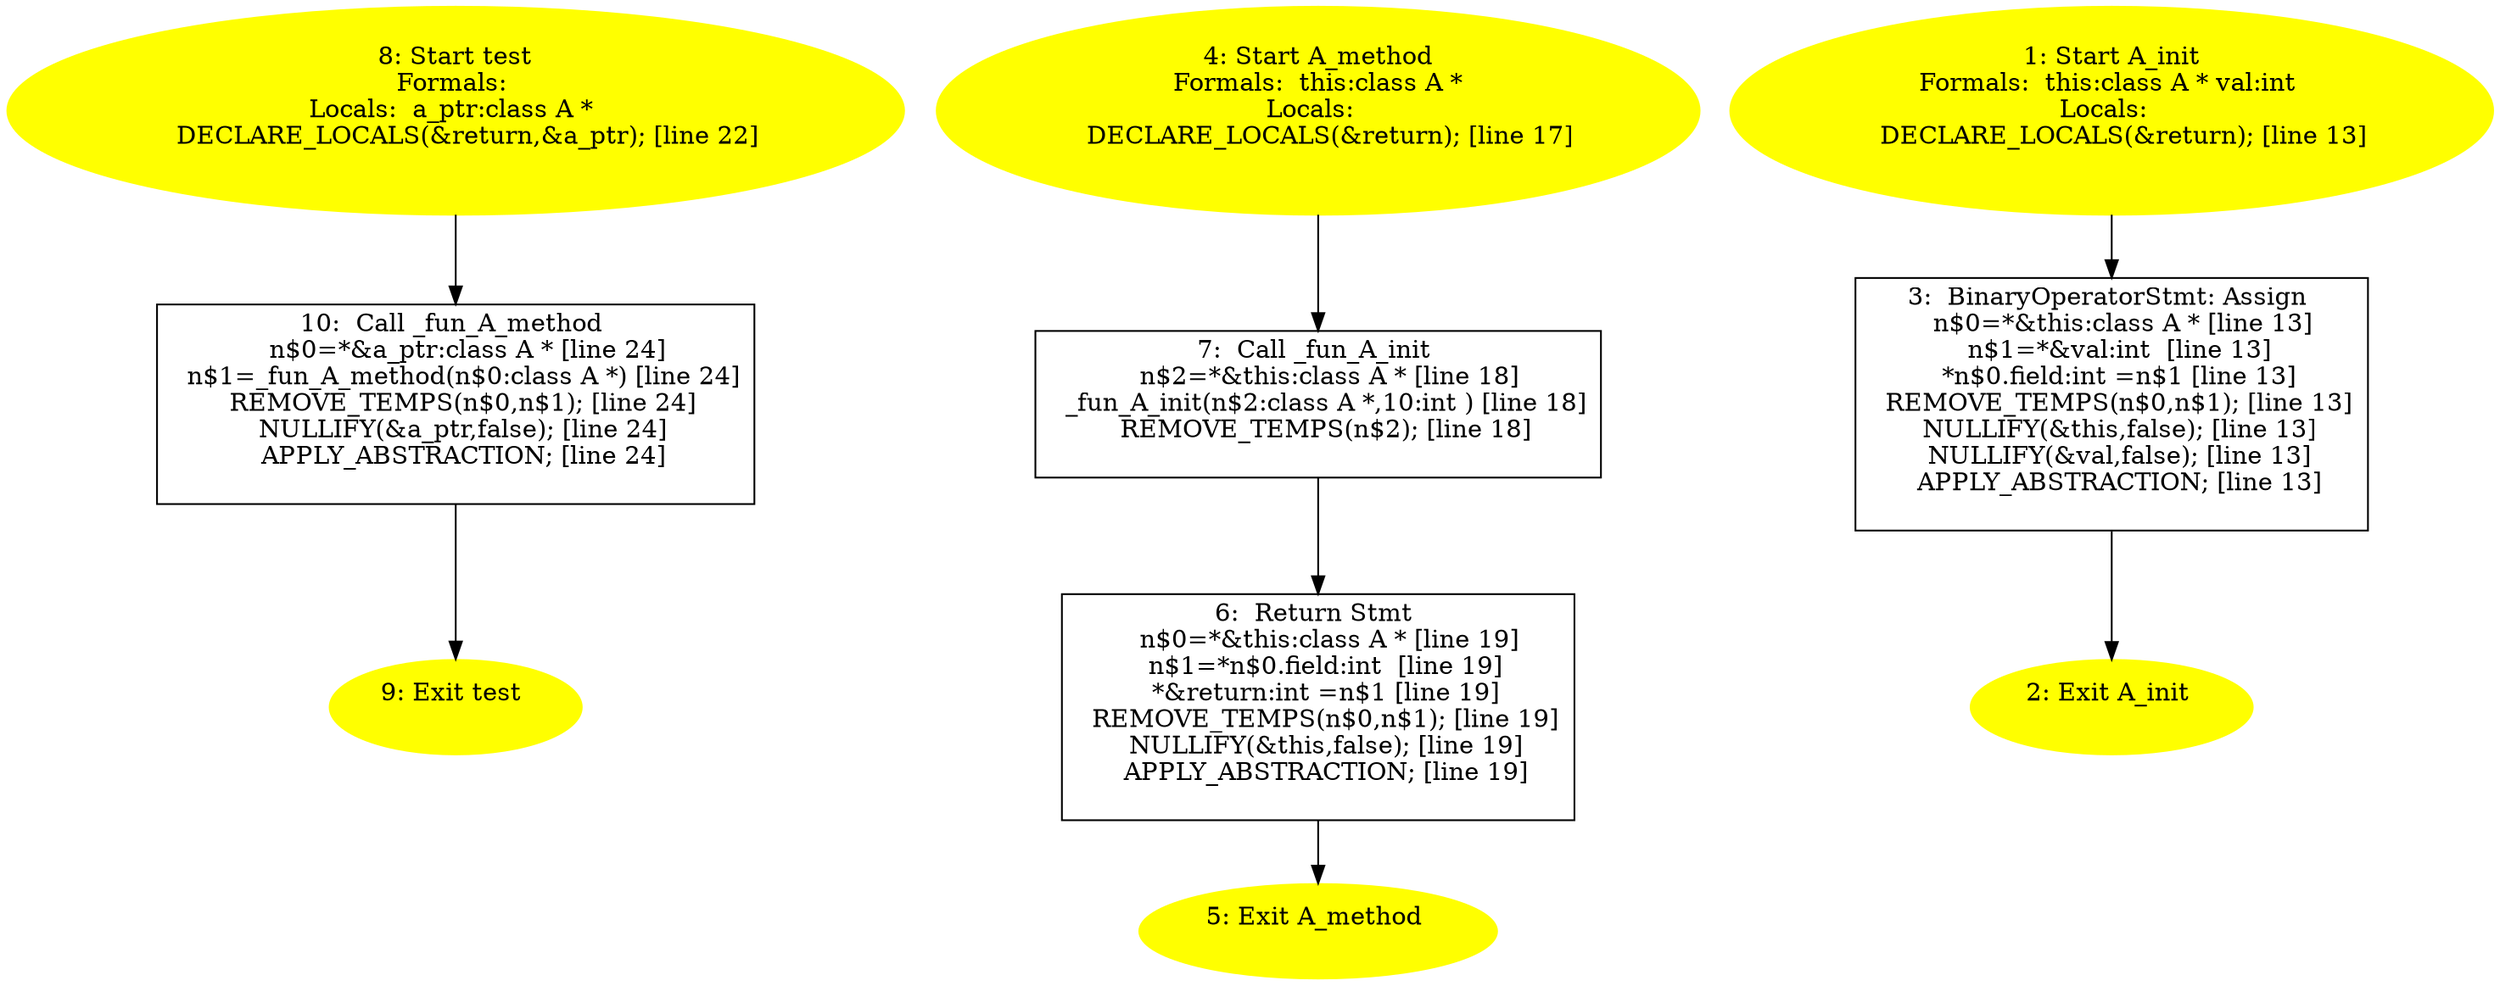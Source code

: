 digraph iCFG {
10 [label="10:  Call _fun_A_method \n   n$0=*&a_ptr:class A * [line 24]\n  n$1=_fun_A_method(n$0:class A *) [line 24]\n  REMOVE_TEMPS(n$0,n$1); [line 24]\n  NULLIFY(&a_ptr,false); [line 24]\n  APPLY_ABSTRACTION; [line 24]\n " shape="box"]
	

	 10 -> 9 ;
9 [label="9: Exit test \n  " color=yellow style=filled]
	

8 [label="8: Start test\nFormals: \nLocals:  a_ptr:class A * \n   DECLARE_LOCALS(&return,&a_ptr); [line 22]\n " color=yellow style=filled]
	

	 8 -> 10 ;
7 [label="7:  Call _fun_A_init \n   n$2=*&this:class A * [line 18]\n  _fun_A_init(n$2:class A *,10:int ) [line 18]\n  REMOVE_TEMPS(n$2); [line 18]\n " shape="box"]
	

	 7 -> 6 ;
6 [label="6:  Return Stmt \n   n$0=*&this:class A * [line 19]\n  n$1=*n$0.field:int  [line 19]\n  *&return:int =n$1 [line 19]\n  REMOVE_TEMPS(n$0,n$1); [line 19]\n  NULLIFY(&this,false); [line 19]\n  APPLY_ABSTRACTION; [line 19]\n " shape="box"]
	

	 6 -> 5 ;
5 [label="5: Exit A_method \n  " color=yellow style=filled]
	

4 [label="4: Start A_method\nFormals:  this:class A *\nLocals:  \n   DECLARE_LOCALS(&return); [line 17]\n " color=yellow style=filled]
	

	 4 -> 7 ;
3 [label="3:  BinaryOperatorStmt: Assign \n   n$0=*&this:class A * [line 13]\n  n$1=*&val:int  [line 13]\n  *n$0.field:int =n$1 [line 13]\n  REMOVE_TEMPS(n$0,n$1); [line 13]\n  NULLIFY(&this,false); [line 13]\n  NULLIFY(&val,false); [line 13]\n  APPLY_ABSTRACTION; [line 13]\n " shape="box"]
	

	 3 -> 2 ;
2 [label="2: Exit A_init \n  " color=yellow style=filled]
	

1 [label="1: Start A_init\nFormals:  this:class A * val:int \nLocals:  \n   DECLARE_LOCALS(&return); [line 13]\n " color=yellow style=filled]
	

	 1 -> 3 ;
}
